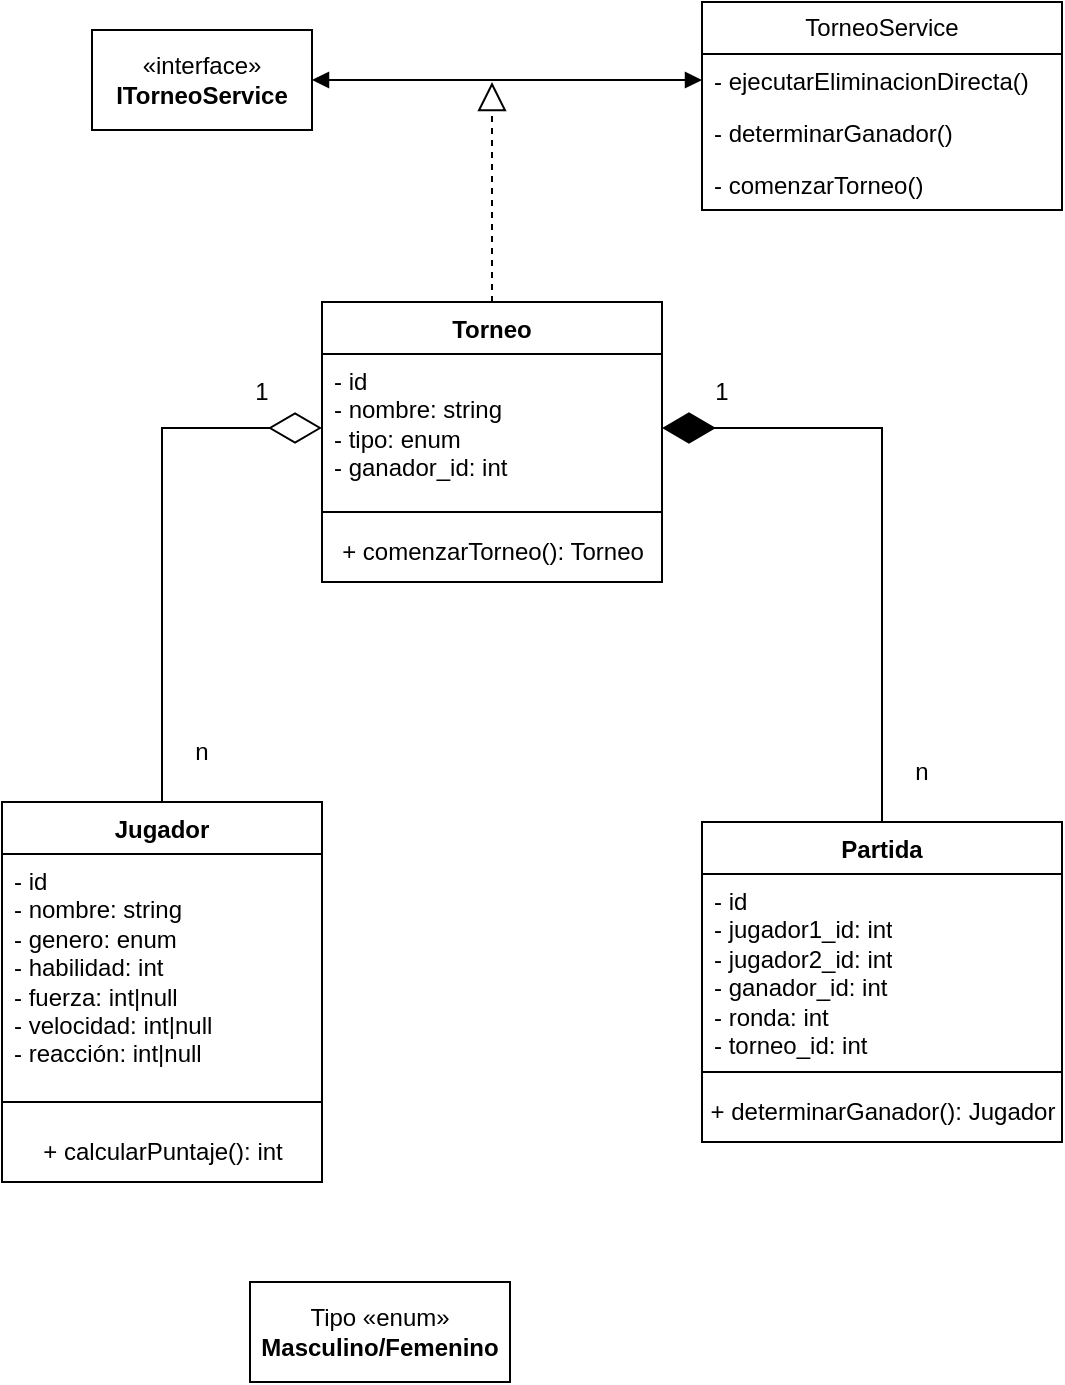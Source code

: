 <mxfile version="24.4.9" type="device">
  <diagram id="C5RBs43oDa-KdzZeNtuy" name="Page-1">
    <mxGraphModel dx="1155" dy="1667" grid="1" gridSize="10" guides="1" tooltips="1" connect="1" arrows="1" fold="1" page="1" pageScale="1" pageWidth="827" pageHeight="1169" math="0" shadow="0">
      <root>
        <mxCell id="WIyWlLk6GJQsqaUBKTNV-0" />
        <mxCell id="WIyWlLk6GJQsqaUBKTNV-1" parent="WIyWlLk6GJQsqaUBKTNV-0" />
        <mxCell id="BSDesLmPyDROeuHf_A1r-0" value="Jugador" style="swimlane;fontStyle=1;align=center;verticalAlign=top;childLayout=stackLayout;horizontal=1;startSize=26;horizontalStack=0;resizeParent=1;resizeParentMax=0;resizeLast=0;collapsible=1;marginBottom=0;whiteSpace=wrap;html=1;" parent="WIyWlLk6GJQsqaUBKTNV-1" vertex="1">
          <mxGeometry x="160" y="120" width="160" height="190" as="geometry" />
        </mxCell>
        <mxCell id="BSDesLmPyDROeuHf_A1r-1" value="&lt;div&gt;- id&lt;/div&gt;- nombre: string&lt;div&gt;- genero: enum&lt;/div&gt;&lt;div&gt;- habilidad: int&lt;/div&gt;&lt;div&gt;- fuerza: int|null&lt;/div&gt;&lt;div&gt;- velocidad: int|null&lt;/div&gt;&lt;div&gt;- reacción: int|null&lt;br&gt;&lt;div&gt;&lt;br&gt;&lt;/div&gt;&lt;/div&gt;" style="text;strokeColor=none;fillColor=none;align=left;verticalAlign=top;spacingLeft=4;spacingRight=4;overflow=hidden;rotatable=0;points=[[0,0.5],[1,0.5]];portConstraint=eastwest;whiteSpace=wrap;html=1;" parent="BSDesLmPyDROeuHf_A1r-0" vertex="1">
          <mxGeometry y="26" width="160" height="114" as="geometry" />
        </mxCell>
        <mxCell id="BSDesLmPyDROeuHf_A1r-2" value="" style="line;strokeWidth=1;fillColor=none;align=left;verticalAlign=middle;spacingTop=-1;spacingLeft=3;spacingRight=3;rotatable=0;labelPosition=right;points=[];portConstraint=eastwest;strokeColor=inherit;" parent="BSDesLmPyDROeuHf_A1r-0" vertex="1">
          <mxGeometry y="140" width="160" height="20" as="geometry" />
        </mxCell>
        <mxCell id="BSDesLmPyDROeuHf_A1r-10" value="+ calcularPuntaje(): int" style="text;html=1;align=center;verticalAlign=middle;resizable=0;points=[];autosize=1;strokeColor=none;fillColor=none;" parent="BSDesLmPyDROeuHf_A1r-0" vertex="1">
          <mxGeometry y="160" width="160" height="30" as="geometry" />
        </mxCell>
        <mxCell id="BSDesLmPyDROeuHf_A1r-4" value="Partida" style="swimlane;fontStyle=1;align=center;verticalAlign=top;childLayout=stackLayout;horizontal=1;startSize=26;horizontalStack=0;resizeParent=1;resizeParentMax=0;resizeLast=0;collapsible=1;marginBottom=0;whiteSpace=wrap;html=1;" parent="WIyWlLk6GJQsqaUBKTNV-1" vertex="1">
          <mxGeometry x="510" y="130" width="180" height="160" as="geometry" />
        </mxCell>
        <mxCell id="BSDesLmPyDROeuHf_A1r-5" value="&lt;div&gt;- id&lt;/div&gt;- jugador1_id: int&lt;div&gt;- jugador2_id: int&lt;/div&gt;&lt;div&gt;- ganador_id: int&lt;/div&gt;&lt;div&gt;- ronda: int&lt;/div&gt;&lt;div&gt;- torneo_id: int&lt;/div&gt;&lt;div&gt;&lt;div&gt;&lt;br&gt;&lt;/div&gt;&lt;/div&gt;" style="text;strokeColor=none;fillColor=none;align=left;verticalAlign=top;spacingLeft=4;spacingRight=4;overflow=hidden;rotatable=0;points=[[0,0.5],[1,0.5]];portConstraint=eastwest;whiteSpace=wrap;html=1;" parent="BSDesLmPyDROeuHf_A1r-4" vertex="1">
          <mxGeometry y="26" width="180" height="94" as="geometry" />
        </mxCell>
        <mxCell id="BSDesLmPyDROeuHf_A1r-6" value="" style="line;strokeWidth=1;fillColor=none;align=left;verticalAlign=middle;spacingTop=-1;spacingLeft=3;spacingRight=3;rotatable=0;labelPosition=right;points=[];portConstraint=eastwest;strokeColor=inherit;" parent="BSDesLmPyDROeuHf_A1r-4" vertex="1">
          <mxGeometry y="120" width="180" height="10" as="geometry" />
        </mxCell>
        <mxCell id="BSDesLmPyDROeuHf_A1r-12" value="+ determinarGanador(): Jugador" style="text;html=1;align=center;verticalAlign=middle;resizable=0;points=[];autosize=1;strokeColor=none;fillColor=none;" parent="BSDesLmPyDROeuHf_A1r-4" vertex="1">
          <mxGeometry y="130" width="180" height="30" as="geometry" />
        </mxCell>
        <mxCell id="BSDesLmPyDROeuHf_A1r-7" value="Torneo" style="swimlane;fontStyle=1;align=center;verticalAlign=top;childLayout=stackLayout;horizontal=1;startSize=26;horizontalStack=0;resizeParent=1;resizeParentMax=0;resizeLast=0;collapsible=1;marginBottom=0;whiteSpace=wrap;html=1;" parent="WIyWlLk6GJQsqaUBKTNV-1" vertex="1">
          <mxGeometry x="320" y="-130" width="170" height="140" as="geometry" />
        </mxCell>
        <mxCell id="BSDesLmPyDROeuHf_A1r-8" value="&lt;div&gt;- id&lt;/div&gt;- nombre: string&lt;div&gt;- tipo: enum&lt;/div&gt;&lt;div&gt;- ganador_id: int&lt;/div&gt;&lt;div&gt;&lt;div&gt;&lt;br&gt;&lt;/div&gt;&lt;/div&gt;" style="text;strokeColor=none;fillColor=none;align=left;verticalAlign=top;spacingLeft=4;spacingRight=4;overflow=hidden;rotatable=0;points=[[0,0.5],[1,0.5]];portConstraint=eastwest;whiteSpace=wrap;html=1;" parent="BSDesLmPyDROeuHf_A1r-7" vertex="1">
          <mxGeometry y="26" width="170" height="74" as="geometry" />
        </mxCell>
        <mxCell id="BSDesLmPyDROeuHf_A1r-9" value="" style="line;strokeWidth=1;fillColor=none;align=left;verticalAlign=middle;spacingTop=-1;spacingLeft=3;spacingRight=3;rotatable=0;labelPosition=right;points=[];portConstraint=eastwest;strokeColor=inherit;" parent="BSDesLmPyDROeuHf_A1r-7" vertex="1">
          <mxGeometry y="100" width="170" height="10" as="geometry" />
        </mxCell>
        <mxCell id="BSDesLmPyDROeuHf_A1r-13" value="+ comenzarTorneo(): Torneo" style="text;html=1;align=center;verticalAlign=middle;resizable=0;points=[];autosize=1;strokeColor=none;fillColor=none;" parent="BSDesLmPyDROeuHf_A1r-7" vertex="1">
          <mxGeometry y="110" width="170" height="30" as="geometry" />
        </mxCell>
        <mxCell id="BSDesLmPyDROeuHf_A1r-24" value="" style="endArrow=diamondThin;endFill=0;endSize=24;html=1;rounded=0;exitX=0.5;exitY=0;exitDx=0;exitDy=0;entryX=0;entryY=0.5;entryDx=0;entryDy=0;" parent="WIyWlLk6GJQsqaUBKTNV-1" source="BSDesLmPyDROeuHf_A1r-0" target="BSDesLmPyDROeuHf_A1r-8" edge="1">
          <mxGeometry width="160" relative="1" as="geometry">
            <mxPoint x="334" y="230" as="sourcePoint" />
            <mxPoint x="494" y="230" as="targetPoint" />
            <Array as="points">
              <mxPoint x="240" y="-67" />
            </Array>
          </mxGeometry>
        </mxCell>
        <mxCell id="BSDesLmPyDROeuHf_A1r-25" value="" style="endArrow=diamondThin;endFill=1;endSize=24;html=1;rounded=0;exitX=0.5;exitY=0;exitDx=0;exitDy=0;entryX=1;entryY=0.5;entryDx=0;entryDy=0;" parent="WIyWlLk6GJQsqaUBKTNV-1" source="BSDesLmPyDROeuHf_A1r-4" target="BSDesLmPyDROeuHf_A1r-8" edge="1">
          <mxGeometry width="160" relative="1" as="geometry">
            <mxPoint x="320" y="70" as="sourcePoint" />
            <mxPoint x="480" y="70" as="targetPoint" />
            <Array as="points">
              <mxPoint x="600" y="-67" />
            </Array>
          </mxGeometry>
        </mxCell>
        <mxCell id="BSDesLmPyDROeuHf_A1r-26" value="«interface»&lt;br&gt;&lt;b&gt;ITorneoService&lt;/b&gt;" style="html=1;whiteSpace=wrap;" parent="WIyWlLk6GJQsqaUBKTNV-1" vertex="1">
          <mxGeometry x="205" y="-266" width="110" height="50" as="geometry" />
        </mxCell>
        <mxCell id="BSDesLmPyDROeuHf_A1r-28" value="1" style="text;html=1;align=center;verticalAlign=middle;whiteSpace=wrap;rounded=0;" parent="WIyWlLk6GJQsqaUBKTNV-1" vertex="1">
          <mxGeometry x="490" y="-100" width="60" height="30" as="geometry" />
        </mxCell>
        <mxCell id="BSDesLmPyDROeuHf_A1r-29" value="n" style="text;html=1;align=center;verticalAlign=middle;whiteSpace=wrap;rounded=0;" parent="WIyWlLk6GJQsqaUBKTNV-1" vertex="1">
          <mxGeometry x="590" y="90" width="60" height="30" as="geometry" />
        </mxCell>
        <mxCell id="BSDesLmPyDROeuHf_A1r-30" value="1" style="text;html=1;align=center;verticalAlign=middle;whiteSpace=wrap;rounded=0;" parent="WIyWlLk6GJQsqaUBKTNV-1" vertex="1">
          <mxGeometry x="260" y="-100" width="60" height="30" as="geometry" />
        </mxCell>
        <mxCell id="BSDesLmPyDROeuHf_A1r-32" value="TorneoService" style="swimlane;fontStyle=0;childLayout=stackLayout;horizontal=1;startSize=26;fillColor=none;horizontalStack=0;resizeParent=1;resizeParentMax=0;resizeLast=0;collapsible=1;marginBottom=0;whiteSpace=wrap;html=1;" parent="WIyWlLk6GJQsqaUBKTNV-1" vertex="1">
          <mxGeometry x="510" y="-280" width="180" height="104" as="geometry" />
        </mxCell>
        <mxCell id="BSDesLmPyDROeuHf_A1r-33" value="- ejecutarEliminacionDirecta()&lt;div&gt;&lt;br&gt;&lt;/div&gt;" style="text;strokeColor=none;fillColor=none;align=left;verticalAlign=top;spacingLeft=4;spacingRight=4;overflow=hidden;rotatable=0;points=[[0,0.5],[1,0.5]];portConstraint=eastwest;whiteSpace=wrap;html=1;" parent="BSDesLmPyDROeuHf_A1r-32" vertex="1">
          <mxGeometry y="26" width="180" height="26" as="geometry" />
        </mxCell>
        <mxCell id="BSDesLmPyDROeuHf_A1r-34" value="- determinarGanador()" style="text;strokeColor=none;fillColor=none;align=left;verticalAlign=top;spacingLeft=4;spacingRight=4;overflow=hidden;rotatable=0;points=[[0,0.5],[1,0.5]];portConstraint=eastwest;whiteSpace=wrap;html=1;" parent="BSDesLmPyDROeuHf_A1r-32" vertex="1">
          <mxGeometry y="52" width="180" height="26" as="geometry" />
        </mxCell>
        <mxCell id="BSDesLmPyDROeuHf_A1r-35" value="- comenzarTorneo()" style="text;strokeColor=none;fillColor=none;align=left;verticalAlign=top;spacingLeft=4;spacingRight=4;overflow=hidden;rotatable=0;points=[[0,0.5],[1,0.5]];portConstraint=eastwest;whiteSpace=wrap;html=1;" parent="BSDesLmPyDROeuHf_A1r-32" vertex="1">
          <mxGeometry y="78" width="180" height="26" as="geometry" />
        </mxCell>
        <mxCell id="BSDesLmPyDROeuHf_A1r-36" value="n" style="text;html=1;align=center;verticalAlign=middle;whiteSpace=wrap;rounded=0;" parent="WIyWlLk6GJQsqaUBKTNV-1" vertex="1">
          <mxGeometry x="230" y="80" width="60" height="30" as="geometry" />
        </mxCell>
        <mxCell id="tMYOl7LoYBBSRdMc6aLl-0" value="Tipo «enum»&lt;br&gt;&lt;b&gt;Masculino/Femenino&lt;/b&gt;" style="html=1;whiteSpace=wrap;" vertex="1" parent="WIyWlLk6GJQsqaUBKTNV-1">
          <mxGeometry x="284" y="360" width="130" height="50" as="geometry" />
        </mxCell>
        <mxCell id="tMYOl7LoYBBSRdMc6aLl-1" value="" style="endArrow=block;dashed=1;endFill=0;endSize=12;html=1;rounded=0;exitX=0.5;exitY=0;exitDx=0;exitDy=0;" edge="1" parent="WIyWlLk6GJQsqaUBKTNV-1" source="BSDesLmPyDROeuHf_A1r-7">
          <mxGeometry width="160" relative="1" as="geometry">
            <mxPoint x="380" y="-160" as="sourcePoint" />
            <mxPoint x="405" y="-240" as="targetPoint" />
          </mxGeometry>
        </mxCell>
        <mxCell id="tMYOl7LoYBBSRdMc6aLl-9" value="" style="endArrow=block;startArrow=block;endFill=1;startFill=1;html=1;rounded=0;entryX=0;entryY=0.5;entryDx=0;entryDy=0;exitX=1;exitY=0.5;exitDx=0;exitDy=0;" edge="1" parent="WIyWlLk6GJQsqaUBKTNV-1" source="BSDesLmPyDROeuHf_A1r-26" target="BSDesLmPyDROeuHf_A1r-33">
          <mxGeometry width="160" relative="1" as="geometry">
            <mxPoint x="330" y="-130" as="sourcePoint" />
            <mxPoint x="490" y="-130" as="targetPoint" />
          </mxGeometry>
        </mxCell>
      </root>
    </mxGraphModel>
  </diagram>
</mxfile>
